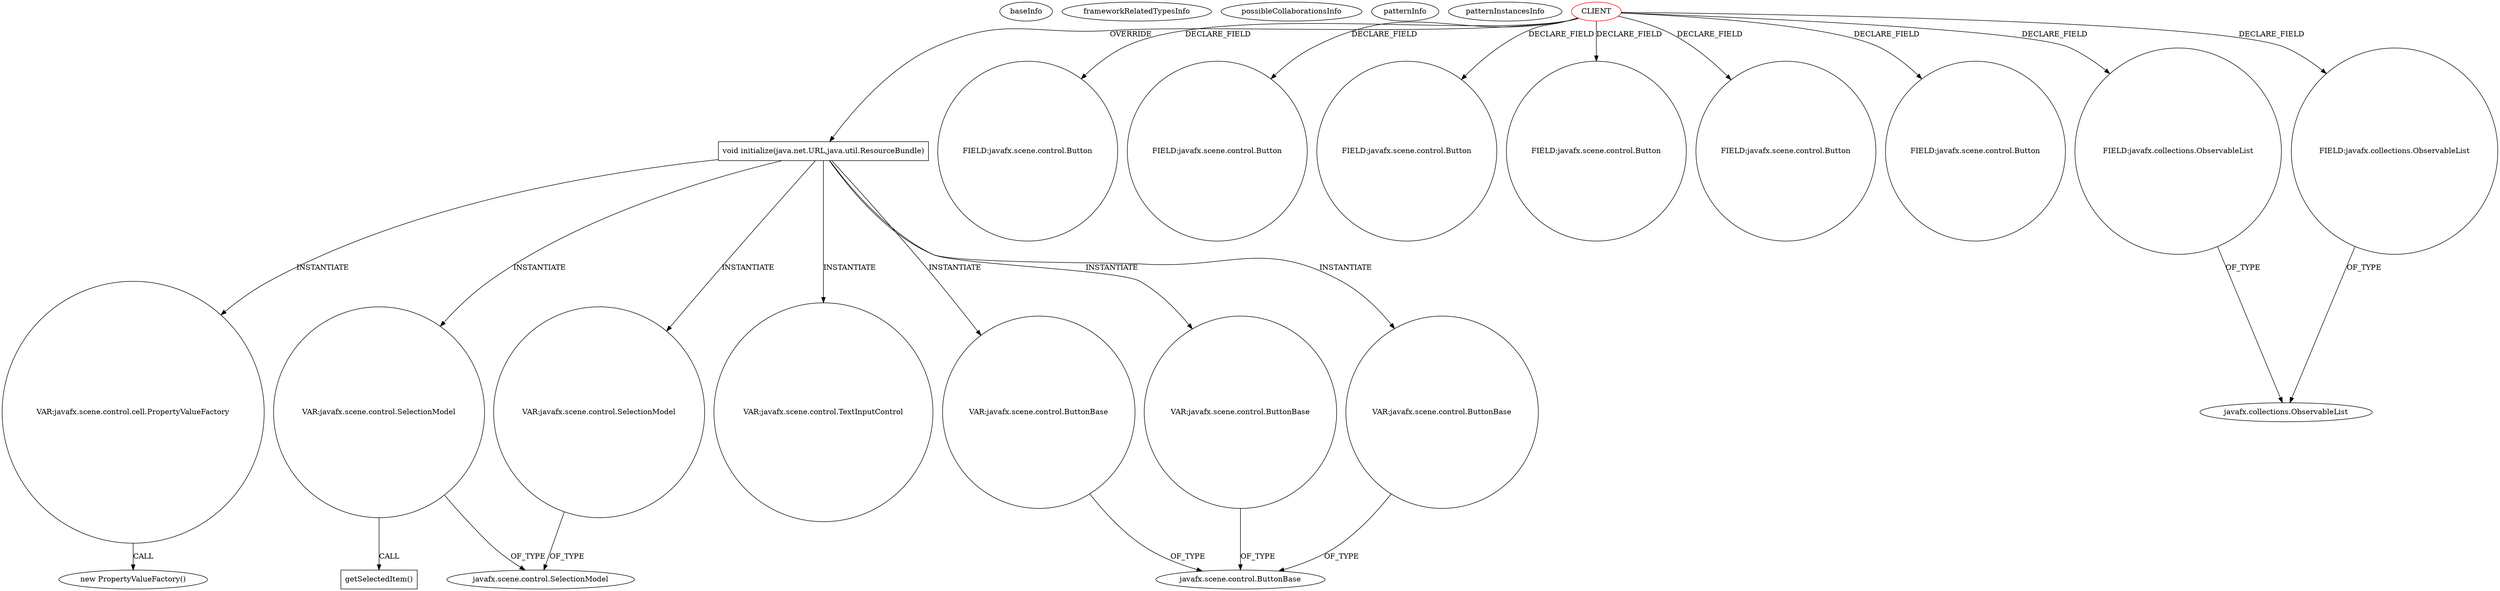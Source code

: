 digraph {
baseInfo[graphId=432,category="pattern",isAnonymous=false,possibleRelation=false]
frameworkRelatedTypesInfo[]
possibleCollaborationsInfo[]
patternInfo[frequency=2.0,patternRootClient=0]
patternInstancesInfo[0="diogocs1-FPessoais~/diogocs1-FPessoais/FPessoais-master/FinancasPessoais/src/app/controllers/HomeController.java~HomeController~2490",1="crosswords-testEnvironment~/crosswords-testEnvironment/testEnvironment-master/src/GUI/MainController.java~MainController~2315"]
97[label="new PropertyValueFactory()",vertexType="CONSTRUCTOR_CALL",isFrameworkType=false]
98[label="VAR:javafx.scene.control.cell.PropertyValueFactory",vertexType="VARIABLE_EXPRESION",isFrameworkType=false,shape=circle]
81[label="void initialize(java.net.URL,java.util.ResourceBundle)",vertexType="OVERRIDING_METHOD_DECLARATION",isFrameworkType=false,shape=box]
0[label="CLIENT",vertexType="ROOT_CLIENT_CLASS_DECLARATION",isFrameworkType=false,color=red]
26[label="FIELD:javafx.scene.control.Button",vertexType="FIELD_DECLARATION",isFrameworkType=false,shape=circle]
24[label="FIELD:javafx.scene.control.Button",vertexType="FIELD_DECLARATION",isFrameworkType=false,shape=circle]
10[label="FIELD:javafx.scene.control.Button",vertexType="FIELD_DECLARATION",isFrameworkType=false,shape=circle]
51[label="FIELD:javafx.scene.control.Button",vertexType="FIELD_DECLARATION",isFrameworkType=false,shape=circle]
4[label="FIELD:javafx.scene.control.Button",vertexType="FIELD_DECLARATION",isFrameworkType=false,shape=circle]
12[label="FIELD:javafx.scene.control.Button",vertexType="FIELD_DECLARATION",isFrameworkType=false,shape=circle]
46[label="FIELD:javafx.collections.ObservableList",vertexType="FIELD_DECLARATION",isFrameworkType=false,shape=circle]
43[label="javafx.collections.ObservableList",vertexType="FRAMEWORK_INTERFACE_TYPE",isFrameworkType=false]
42[label="FIELD:javafx.collections.ObservableList",vertexType="FIELD_DECLARATION",isFrameworkType=false,shape=circle]
396[label="VAR:javafx.scene.control.SelectionModel",vertexType="VARIABLE_EXPRESION",isFrameworkType=false,shape=circle]
397[label="getSelectedItem()",vertexType="INSIDE_CALL",isFrameworkType=false,shape=box]
176[label="javafx.scene.control.SelectionModel",vertexType="FRAMEWORK_CLASS_TYPE",isFrameworkType=false]
331[label="VAR:javafx.scene.control.SelectionModel",vertexType="VARIABLE_EXPRESION",isFrameworkType=false,shape=circle]
245[label="VAR:javafx.scene.control.TextInputControl",vertexType="VARIABLE_EXPRESION",isFrameworkType=false,shape=circle]
234[label="VAR:javafx.scene.control.ButtonBase",vertexType="VARIABLE_EXPRESION",isFrameworkType=false,shape=circle]
129[label="javafx.scene.control.ButtonBase",vertexType="FRAMEWORK_CLASS_TYPE",isFrameworkType=false]
265[label="VAR:javafx.scene.control.ButtonBase",vertexType="VARIABLE_EXPRESION",isFrameworkType=false,shape=circle]
127[label="VAR:javafx.scene.control.ButtonBase",vertexType="VARIABLE_EXPRESION",isFrameworkType=false,shape=circle]
81->234[label="INSTANTIATE"]
396->176[label="OF_TYPE"]
0->24[label="DECLARE_FIELD"]
81->396[label="INSTANTIATE"]
0->12[label="DECLARE_FIELD"]
0->81[label="OVERRIDE"]
81->127[label="INSTANTIATE"]
42->43[label="OF_TYPE"]
0->4[label="DECLARE_FIELD"]
234->129[label="OF_TYPE"]
0->51[label="DECLARE_FIELD"]
81->265[label="INSTANTIATE"]
0->42[label="DECLARE_FIELD"]
127->129[label="OF_TYPE"]
0->26[label="DECLARE_FIELD"]
396->397[label="CALL"]
331->176[label="OF_TYPE"]
265->129[label="OF_TYPE"]
98->97[label="CALL"]
81->98[label="INSTANTIATE"]
0->10[label="DECLARE_FIELD"]
81->331[label="INSTANTIATE"]
81->245[label="INSTANTIATE"]
0->46[label="DECLARE_FIELD"]
46->43[label="OF_TYPE"]
}
